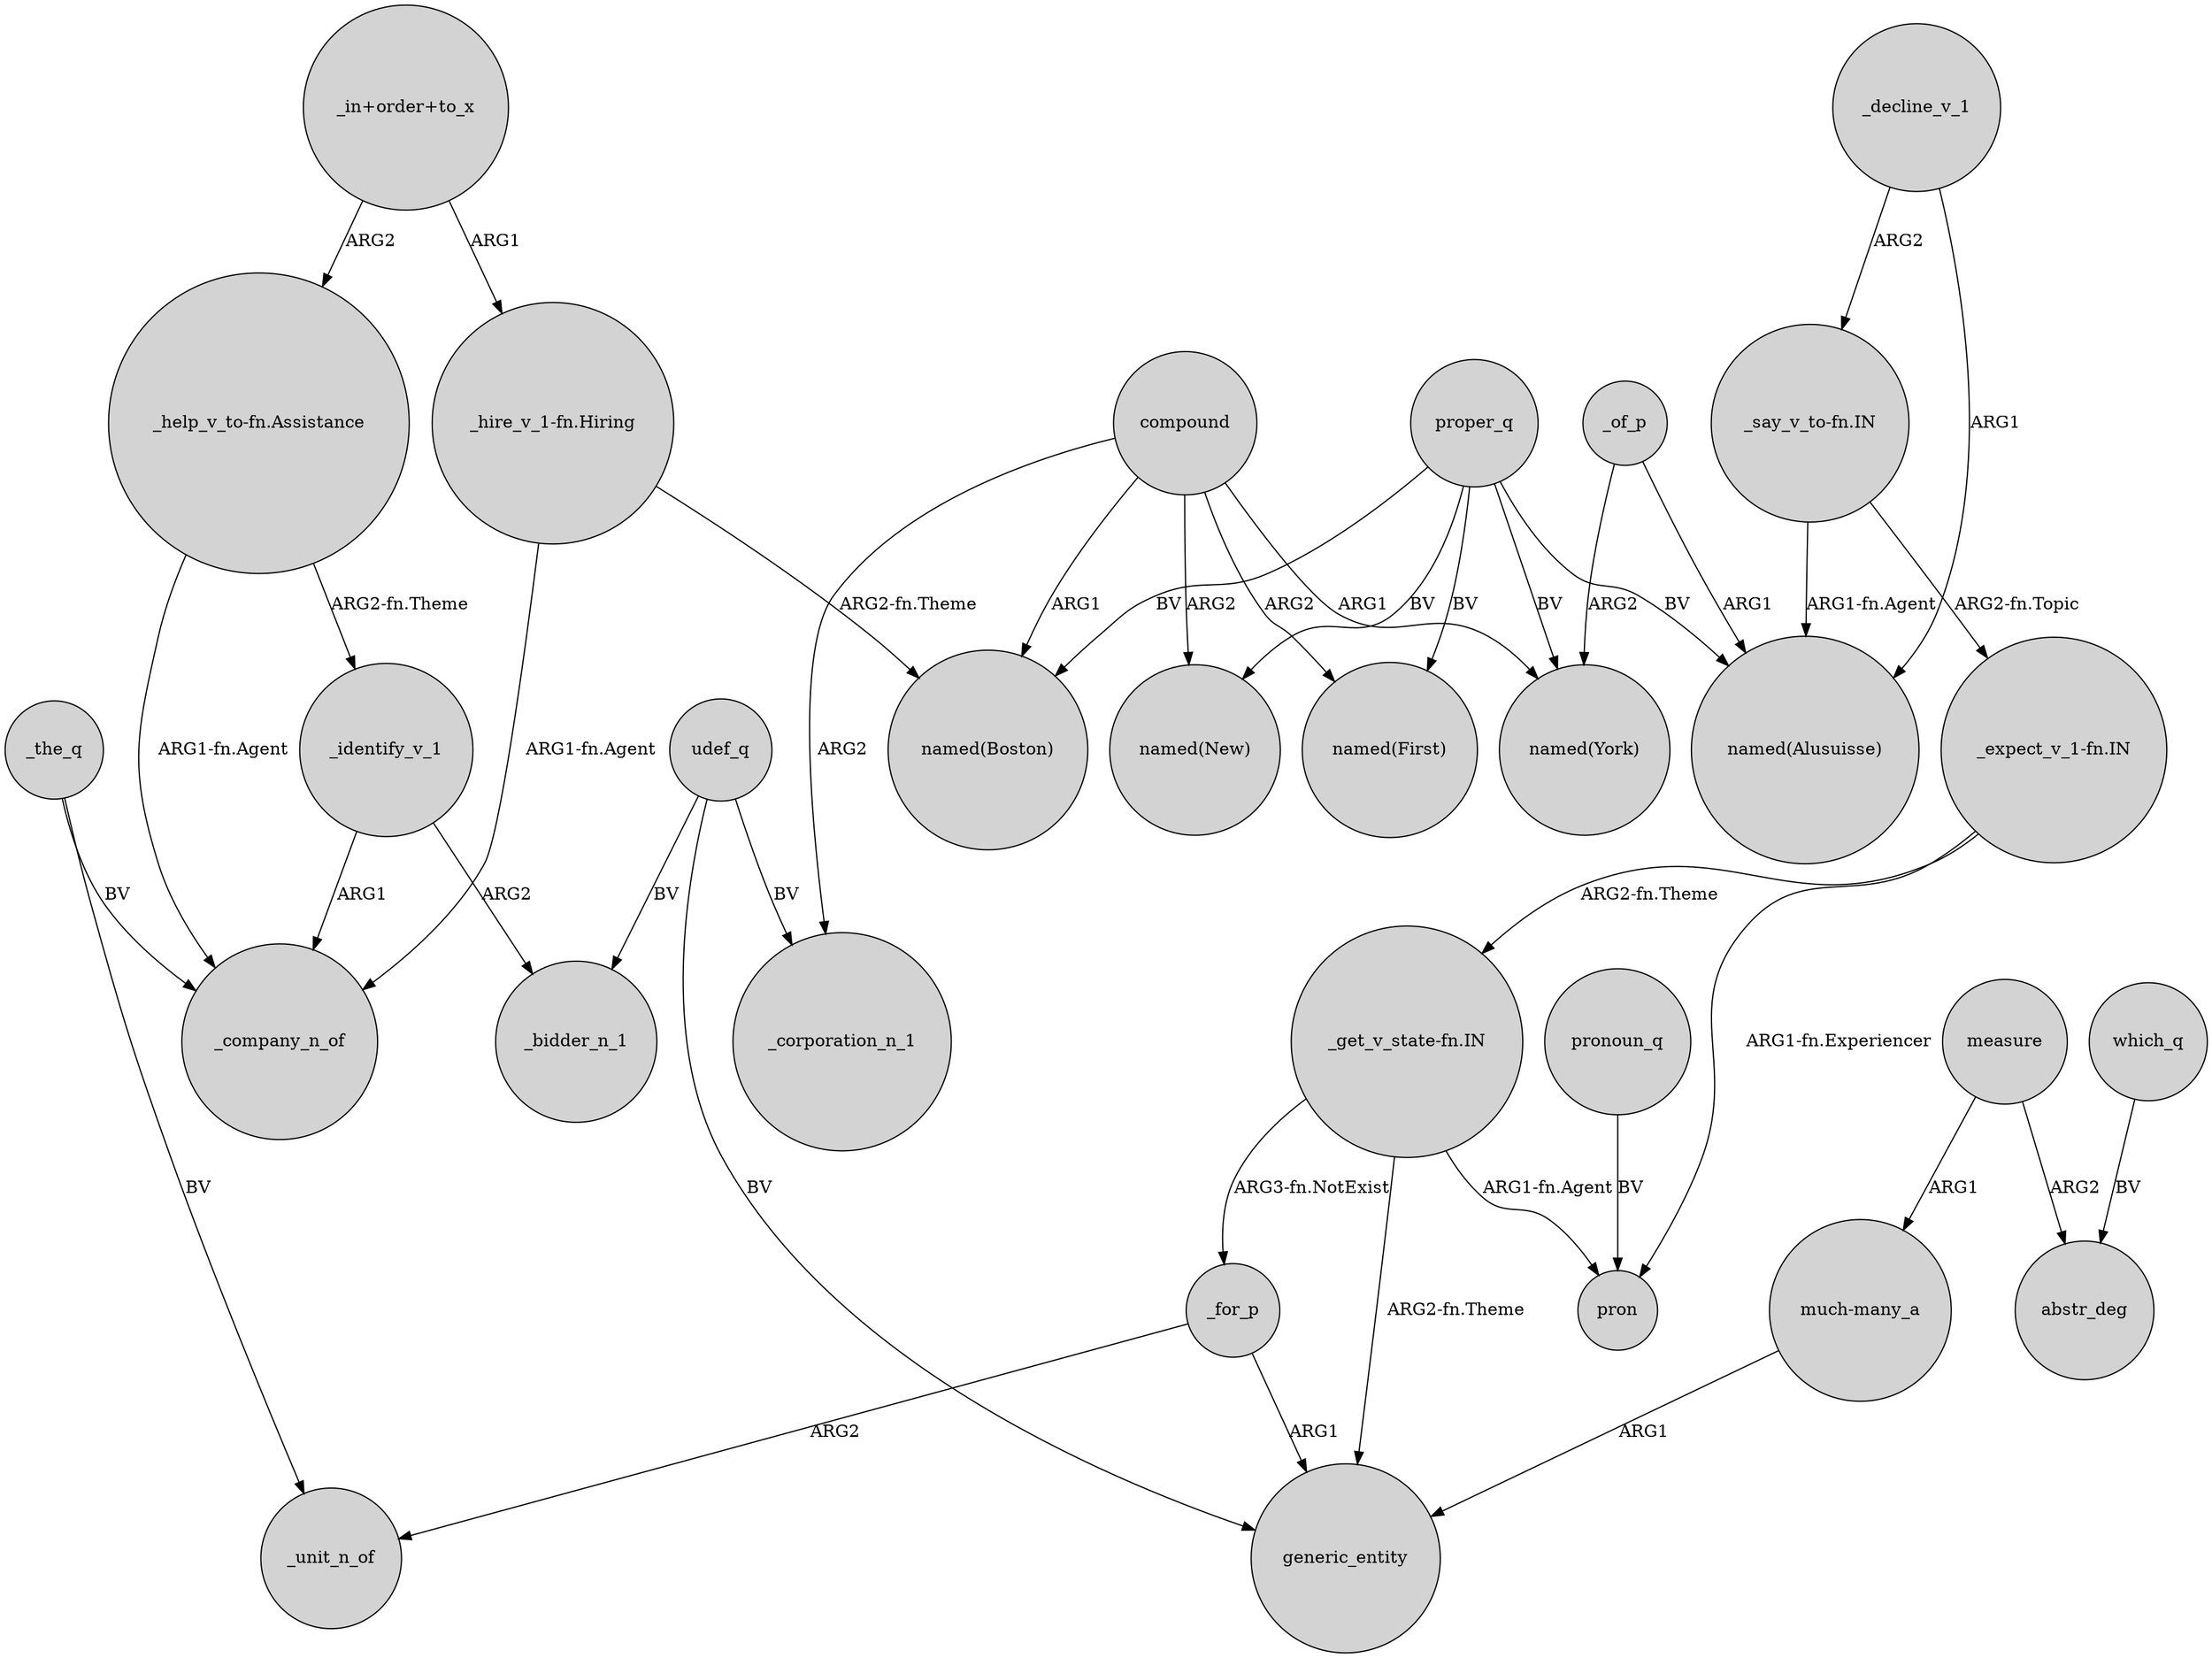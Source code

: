 digraph {
	node [shape=circle style=filled]
	"_get_v_state-fn.IN" -> generic_entity [label="ARG2-fn.Theme"]
	measure -> abstr_deg [label=ARG2]
	proper_q -> "named(Boston)" [label=BV]
	compound -> "named(New)" [label=ARG2]
	udef_q -> generic_entity [label=BV]
	"_help_v_to-fn.Assistance" -> _identify_v_1 [label="ARG2-fn.Theme"]
	_identify_v_1 -> _company_n_of [label=ARG1]
	proper_q -> "named(New)" [label=BV]
	"much-many_a" -> generic_entity [label=ARG1]
	udef_q -> _bidder_n_1 [label=BV]
	compound -> _corporation_n_1 [label=ARG2]
	proper_q -> "named(First)" [label=BV]
	_for_p -> generic_entity [label=ARG1]
	proper_q -> "named(Alusuisse)" [label=BV]
	compound -> "named(First)" [label=ARG2]
	_for_p -> _unit_n_of [label=ARG2]
	"_get_v_state-fn.IN" -> _for_p [label="ARG3-fn.NotExist"]
	_the_q -> _company_n_of [label=BV]
	compound -> "named(Boston)" [label=ARG1]
	_decline_v_1 -> "_say_v_to-fn.IN" [label=ARG2]
	pronoun_q -> pron [label=BV]
	udef_q -> _corporation_n_1 [label=BV]
	_of_p -> "named(Alusuisse)" [label=ARG1]
	"_hire_v_1-fn.Hiring" -> "named(Boston)" [label="ARG2-fn.Theme"]
	compound -> "named(York)" [label=ARG1]
	"_hire_v_1-fn.Hiring" -> _company_n_of [label="ARG1-fn.Agent"]
	"_expect_v_1-fn.IN" -> "_get_v_state-fn.IN" [label="ARG2-fn.Theme"]
	which_q -> abstr_deg [label=BV]
	"_say_v_to-fn.IN" -> "named(Alusuisse)" [label="ARG1-fn.Agent"]
	_decline_v_1 -> "named(Alusuisse)" [label=ARG1]
	"_expect_v_1-fn.IN" -> pron [label="ARG1-fn.Experiencer"]
	"_in+order+to_x" -> "_help_v_to-fn.Assistance" [label=ARG2]
	"_say_v_to-fn.IN" -> "_expect_v_1-fn.IN" [label="ARG2-fn.Topic"]
	_of_p -> "named(York)" [label=ARG2]
	measure -> "much-many_a" [label=ARG1]
	proper_q -> "named(York)" [label=BV]
	_the_q -> _unit_n_of [label=BV]
	"_get_v_state-fn.IN" -> pron [label="ARG1-fn.Agent"]
	"_in+order+to_x" -> "_hire_v_1-fn.Hiring" [label=ARG1]
	_identify_v_1 -> _bidder_n_1 [label=ARG2]
	"_help_v_to-fn.Assistance" -> _company_n_of [label="ARG1-fn.Agent"]
}
